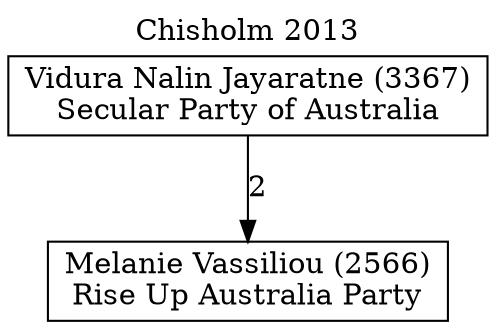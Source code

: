 // House preference flow
digraph "Melanie Vassiliou (2566)_Chisholm_2013" {
	graph [label="Chisholm 2013" labelloc=t mclimit=10]
	node [shape=box]
	"Melanie Vassiliou (2566)" [label="Melanie Vassiliou (2566)
Rise Up Australia Party"]
	"Vidura Nalin Jayaratne (3367)" [label="Vidura Nalin Jayaratne (3367)
Secular Party of Australia"]
	"Vidura Nalin Jayaratne (3367)" -> "Melanie Vassiliou (2566)" [label=2]
}
